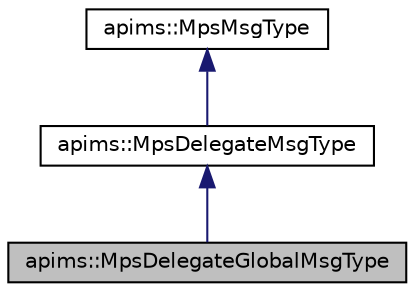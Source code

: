 digraph G
{
  edge [fontname="Helvetica",fontsize="10",labelfontname="Helvetica",labelfontsize="10"];
  node [fontname="Helvetica",fontsize="10",shape=record];
  Node1 [label="apims::MpsDelegateGlobalMsgType",height=0.2,width=0.4,color="black", fillcolor="grey75", style="filled" fontcolor="black"];
  Node2 -> Node1 [dir=back,color="midnightblue",fontsize="10",style="solid",fontname="Helvetica"];
  Node2 [label="apims::MpsDelegateMsgType",height=0.2,width=0.4,color="black", fillcolor="white", style="filled",URL="$classapims_1_1_mps_delegate_msg_type.html"];
  Node3 -> Node2 [dir=back,color="midnightblue",fontsize="10",style="solid",fontname="Helvetica"];
  Node3 [label="apims::MpsMsgType",height=0.2,width=0.4,color="black", fillcolor="white", style="filled",URL="$classapims_1_1_mps_msg_type.html"];
}

